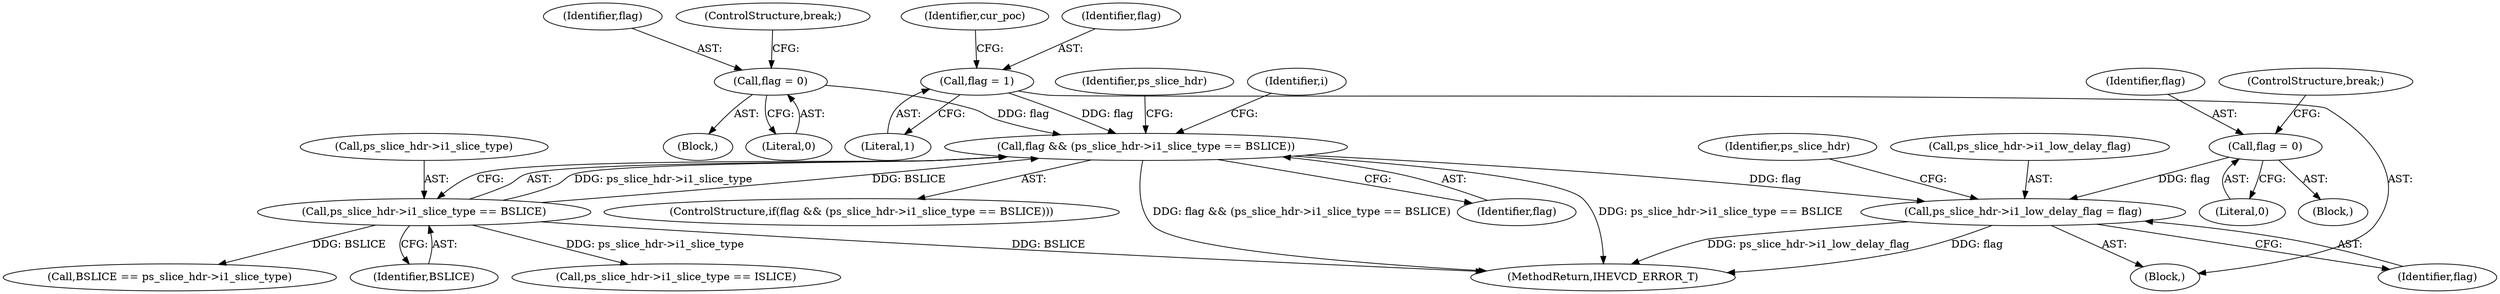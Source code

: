 digraph "0_Android_2b9fb0c2074d370a254b35e2489de2d94943578d@pointer" {
"1000816" [label="(Call,ps_slice_hdr->i1_low_delay_flag = flag)"];
"1000812" [label="(Call,flag = 0)"];
"1000774" [label="(Call,flag && (ps_slice_hdr->i1_slice_type == BSLICE))"];
"1000769" [label="(Call,flag = 0)"];
"1000731" [label="(Call,flag = 1)"];
"1000776" [label="(Call,ps_slice_hdr->i1_slice_type == BSLICE)"];
"1000820" [label="(Identifier,flag)"];
"1000780" [label="(Identifier,BSLICE)"];
"1000824" [label="(Identifier,ps_slice_hdr)"];
"1000733" [label="(Literal,1)"];
"1000735" [label="(Identifier,cur_poc)"];
"1000768" [label="(Block,)"];
"1000817" [label="(Call,ps_slice_hdr->i1_low_delay_flag)"];
"1000732" [label="(Identifier,flag)"];
"1000815" [label="(ControlStructure,break;)"];
"1000816" [label="(Call,ps_slice_hdr->i1_low_delay_flag = flag)"];
"1000777" [label="(Call,ps_slice_hdr->i1_slice_type)"];
"1000811" [label="(Block,)"];
"1000822" [label="(Call,ps_slice_hdr->i1_slice_type == ISLICE)"];
"1000770" [label="(Identifier,flag)"];
"1000775" [label="(Identifier,flag)"];
"1000814" [label="(Literal,0)"];
"1005291" [label="(MethodReturn,IHEVCD_ERROR_T)"];
"1000776" [label="(Call,ps_slice_hdr->i1_slice_type == BSLICE)"];
"1000772" [label="(ControlStructure,break;)"];
"1000727" [label="(Block,)"];
"1000771" [label="(Literal,0)"];
"1000784" [label="(Identifier,i)"];
"1000769" [label="(Call,flag = 0)"];
"1000773" [label="(ControlStructure,if(flag && (ps_slice_hdr->i1_slice_type == BSLICE)))"];
"1000774" [label="(Call,flag && (ps_slice_hdr->i1_slice_type == BSLICE))"];
"1000818" [label="(Identifier,ps_slice_hdr)"];
"1000731" [label="(Call,flag = 1)"];
"1000812" [label="(Call,flag = 0)"];
"1000813" [label="(Identifier,flag)"];
"1003302" [label="(Call,BSLICE == ps_slice_hdr->i1_slice_type)"];
"1000816" -> "1000727"  [label="AST: "];
"1000816" -> "1000820"  [label="CFG: "];
"1000817" -> "1000816"  [label="AST: "];
"1000820" -> "1000816"  [label="AST: "];
"1000824" -> "1000816"  [label="CFG: "];
"1000816" -> "1005291"  [label="DDG: ps_slice_hdr->i1_low_delay_flag"];
"1000816" -> "1005291"  [label="DDG: flag"];
"1000812" -> "1000816"  [label="DDG: flag"];
"1000774" -> "1000816"  [label="DDG: flag"];
"1000812" -> "1000811"  [label="AST: "];
"1000812" -> "1000814"  [label="CFG: "];
"1000813" -> "1000812"  [label="AST: "];
"1000814" -> "1000812"  [label="AST: "];
"1000815" -> "1000812"  [label="CFG: "];
"1000774" -> "1000773"  [label="AST: "];
"1000774" -> "1000775"  [label="CFG: "];
"1000774" -> "1000776"  [label="CFG: "];
"1000775" -> "1000774"  [label="AST: "];
"1000776" -> "1000774"  [label="AST: "];
"1000784" -> "1000774"  [label="CFG: "];
"1000818" -> "1000774"  [label="CFG: "];
"1000774" -> "1005291"  [label="DDG: ps_slice_hdr->i1_slice_type == BSLICE"];
"1000774" -> "1005291"  [label="DDG: flag && (ps_slice_hdr->i1_slice_type == BSLICE)"];
"1000769" -> "1000774"  [label="DDG: flag"];
"1000731" -> "1000774"  [label="DDG: flag"];
"1000776" -> "1000774"  [label="DDG: ps_slice_hdr->i1_slice_type"];
"1000776" -> "1000774"  [label="DDG: BSLICE"];
"1000769" -> "1000768"  [label="AST: "];
"1000769" -> "1000771"  [label="CFG: "];
"1000770" -> "1000769"  [label="AST: "];
"1000771" -> "1000769"  [label="AST: "];
"1000772" -> "1000769"  [label="CFG: "];
"1000731" -> "1000727"  [label="AST: "];
"1000731" -> "1000733"  [label="CFG: "];
"1000732" -> "1000731"  [label="AST: "];
"1000733" -> "1000731"  [label="AST: "];
"1000735" -> "1000731"  [label="CFG: "];
"1000776" -> "1000780"  [label="CFG: "];
"1000777" -> "1000776"  [label="AST: "];
"1000780" -> "1000776"  [label="AST: "];
"1000776" -> "1005291"  [label="DDG: BSLICE"];
"1000776" -> "1000822"  [label="DDG: ps_slice_hdr->i1_slice_type"];
"1000776" -> "1003302"  [label="DDG: BSLICE"];
}
